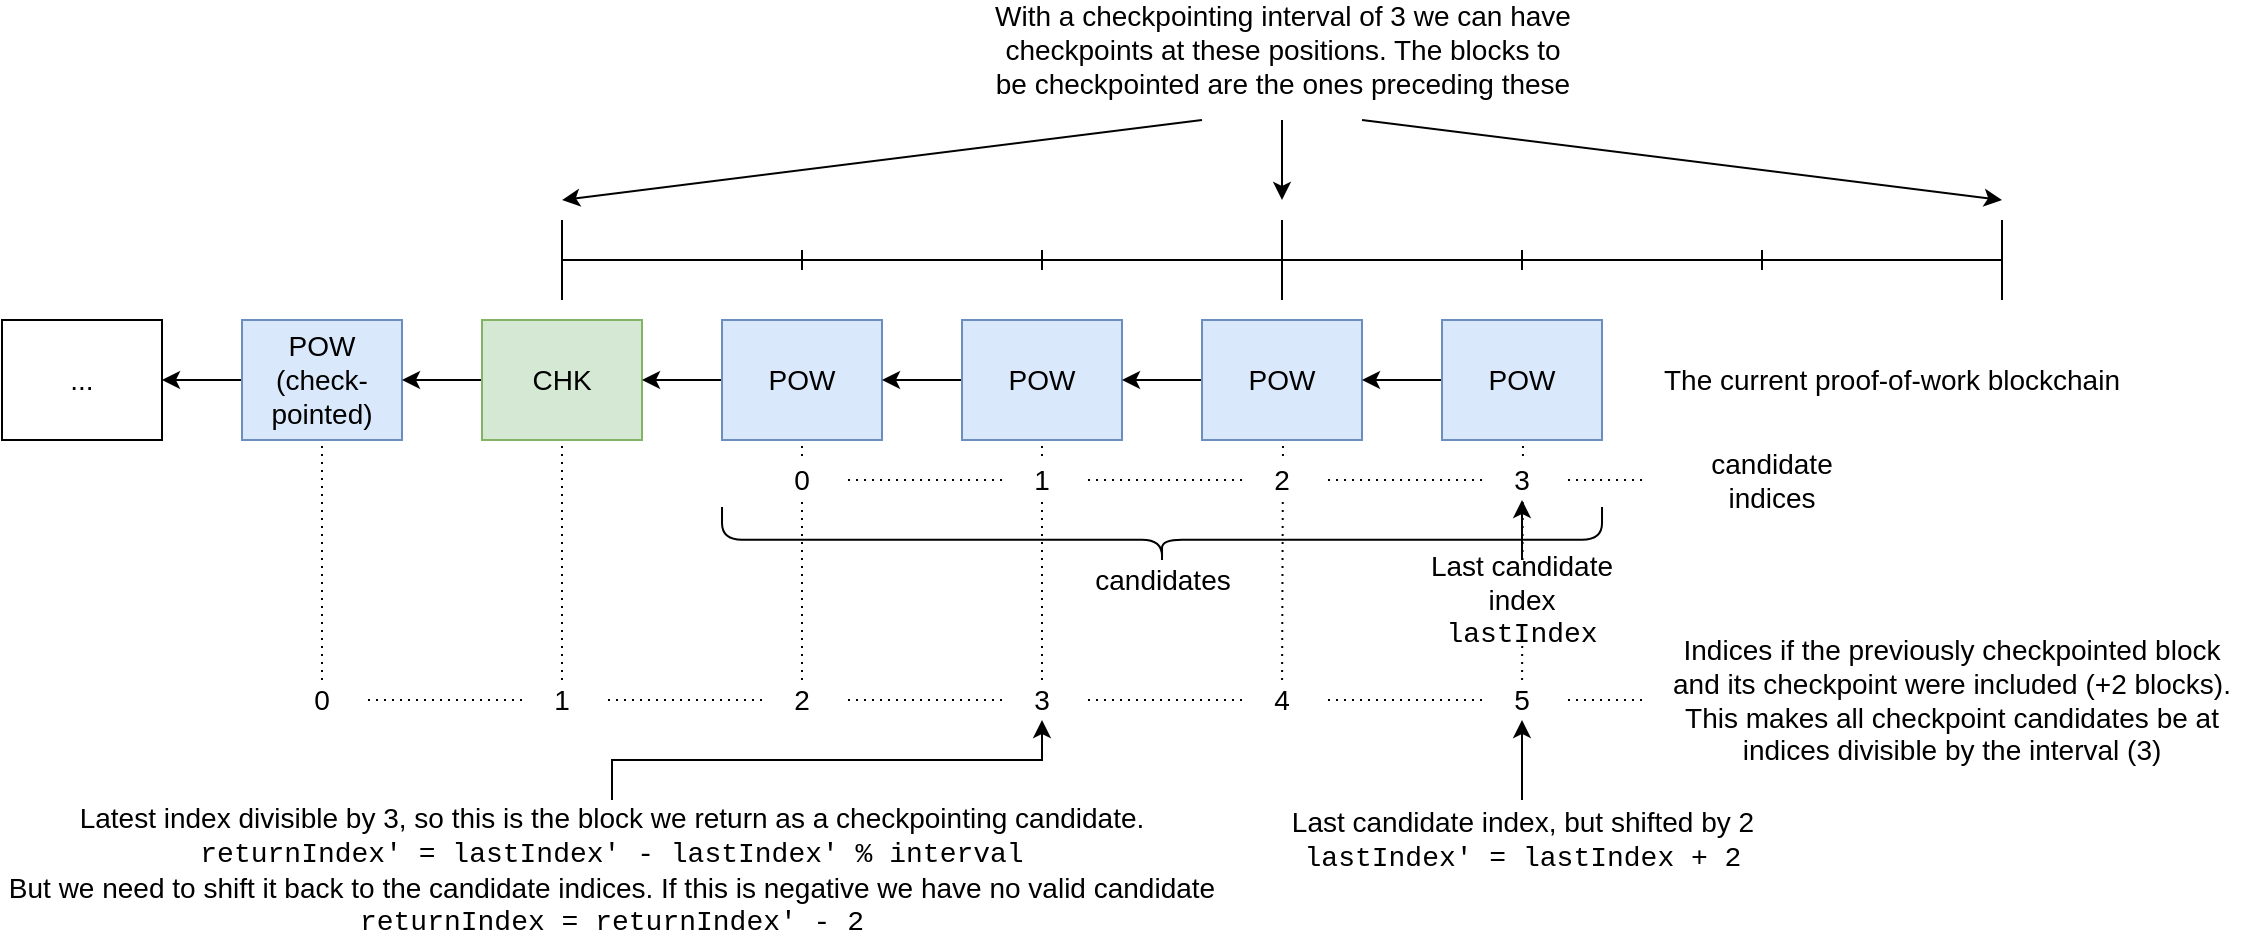 <mxfile version="14.6.9" type="device"><diagram id="LZnJ9g2oCcXKol6FtnPU" name="Page-1"><mxGraphModel dx="1599" dy="1081" grid="1" gridSize="10" guides="1" tooltips="1" connect="1" arrows="1" fold="1" page="1" pageScale="1" pageWidth="2000" pageHeight="2000" math="0" shadow="0"><root><mxCell id="0"/><mxCell id="1" parent="0"/><mxCell id="905rFgp5J2ZSDVJU5pUp-73" value="" style="endArrow=none;dashed=1;html=1;dashPattern=1 3;strokeWidth=1;fontSize=14;entryX=1;entryY=0.5;entryDx=0;entryDy=0;" edge="1" parent="1" target="905rFgp5J2ZSDVJU5pUp-56"><mxGeometry width="50" height="50" relative="1" as="geometry"><mxPoint x="940" y="530" as="sourcePoint"/><mxPoint x="540" y="530" as="targetPoint"/></mxGeometry></mxCell><mxCell id="905rFgp5J2ZSDVJU5pUp-69" value="" style="endArrow=none;dashed=1;html=1;dashPattern=1 3;strokeWidth=1;fontSize=14;entryX=1;entryY=0.5;entryDx=0;entryDy=0;" edge="1" parent="1" target="905rFgp5J2ZSDVJU5pUp-23"><mxGeometry width="50" height="50" relative="1" as="geometry"><mxPoint x="940" y="420" as="sourcePoint"/><mxPoint x="710" y="580" as="targetPoint"/></mxGeometry></mxCell><mxCell id="905rFgp5J2ZSDVJU5pUp-60" value="" style="endArrow=none;dashed=1;html=1;dashPattern=1 3;strokeWidth=1;fontSize=14;entryX=0.5;entryY=1;entryDx=0;entryDy=0;" edge="1" parent="1" source="905rFgp5J2ZSDVJU5pUp-56" target="905rFgp5J2ZSDVJU5pUp-4"><mxGeometry width="50" height="50" relative="1" as="geometry"><mxPoint x="280" y="600" as="sourcePoint"/><mxPoint x="710" y="580" as="targetPoint"/></mxGeometry></mxCell><mxCell id="905rFgp5J2ZSDVJU5pUp-61" value="" style="endArrow=none;dashed=1;html=1;dashPattern=1 3;strokeWidth=1;fontSize=14;" edge="1" parent="1" source="905rFgp5J2ZSDVJU5pUp-54"><mxGeometry width="50" height="50" relative="1" as="geometry"><mxPoint x="400" y="600" as="sourcePoint"/><mxPoint x="400" y="400" as="targetPoint"/></mxGeometry></mxCell><mxCell id="905rFgp5J2ZSDVJU5pUp-62" value="" style="endArrow=none;dashed=1;html=1;dashPattern=1 3;strokeWidth=1;fontSize=14;" edge="1" parent="1" source="905rFgp5J2ZSDVJU5pUp-55"><mxGeometry width="50" height="50" relative="1" as="geometry"><mxPoint x="520" y="600" as="sourcePoint"/><mxPoint x="520" y="400" as="targetPoint"/></mxGeometry></mxCell><mxCell id="905rFgp5J2ZSDVJU5pUp-63" value="" style="endArrow=none;dashed=1;html=1;dashPattern=1 3;strokeWidth=1;fontSize=14;" edge="1" parent="1" source="905rFgp5J2ZSDVJU5pUp-57"><mxGeometry width="50" height="50" relative="1" as="geometry"><mxPoint x="639.5" y="760" as="sourcePoint"/><mxPoint x="640" y="400" as="targetPoint"/></mxGeometry></mxCell><mxCell id="905rFgp5J2ZSDVJU5pUp-64" value="" style="endArrow=none;dashed=1;html=1;dashPattern=1 3;strokeWidth=1;fontSize=14;" edge="1" parent="1" source="905rFgp5J2ZSDVJU5pUp-58"><mxGeometry width="50" height="50" relative="1" as="geometry"><mxPoint x="761" y="600" as="sourcePoint"/><mxPoint x="760.5" y="400" as="targetPoint"/></mxGeometry></mxCell><mxCell id="905rFgp5J2ZSDVJU5pUp-65" value="" style="endArrow=none;dashed=1;html=1;dashPattern=1 3;strokeWidth=1;fontSize=14;" edge="1" parent="1" source="905rFgp5J2ZSDVJU5pUp-59"><mxGeometry width="50" height="50" relative="1" as="geometry"><mxPoint x="881" y="600" as="sourcePoint"/><mxPoint x="880.5" y="400" as="targetPoint"/></mxGeometry></mxCell><mxCell id="905rFgp5J2ZSDVJU5pUp-25" value="" style="shape=curlyBracket;whiteSpace=wrap;html=1;rounded=1;rotation=-90;fontSize=14;size=0.5;" vertex="1" parent="1"><mxGeometry x="683.61" y="229.86" width="32.8" height="440" as="geometry"/></mxCell><mxCell id="905rFgp5J2ZSDVJU5pUp-3" style="edgeStyle=orthogonalEdgeStyle;rounded=0;orthogonalLoop=1;jettySize=auto;html=1;entryX=1;entryY=0.5;entryDx=0;entryDy=0;fontSize=14;" edge="1" parent="1" source="905rFgp5J2ZSDVJU5pUp-4"><mxGeometry relative="1" as="geometry"><mxPoint x="200" y="370" as="targetPoint"/></mxGeometry></mxCell><mxCell id="905rFgp5J2ZSDVJU5pUp-4" value="POW (check-pointed)" style="rounded=0;whiteSpace=wrap;html=1;fillColor=#dae8fc;strokeColor=#6c8ebf;fontSize=14;" vertex="1" parent="1"><mxGeometry x="240" y="340" width="80" height="60" as="geometry"/></mxCell><mxCell id="905rFgp5J2ZSDVJU5pUp-5" style="edgeStyle=orthogonalEdgeStyle;rounded=0;orthogonalLoop=1;jettySize=auto;html=1;entryX=1;entryY=0.5;entryDx=0;entryDy=0;fontSize=14;" edge="1" parent="1" source="905rFgp5J2ZSDVJU5pUp-6"><mxGeometry relative="1" as="geometry"><mxPoint x="320" y="370" as="targetPoint"/></mxGeometry></mxCell><mxCell id="905rFgp5J2ZSDVJU5pUp-6" value="CHK" style="rounded=0;whiteSpace=wrap;html=1;fillColor=#d5e8d4;strokeColor=#82b366;fontSize=14;" vertex="1" parent="1"><mxGeometry x="360" y="340" width="80" height="60" as="geometry"/></mxCell><mxCell id="905rFgp5J2ZSDVJU5pUp-7" style="edgeStyle=orthogonalEdgeStyle;rounded=0;orthogonalLoop=1;jettySize=auto;html=1;fontSize=14;" edge="1" parent="1" source="905rFgp5J2ZSDVJU5pUp-8"><mxGeometry relative="1" as="geometry"><mxPoint x="440" y="370" as="targetPoint"/></mxGeometry></mxCell><mxCell id="905rFgp5J2ZSDVJU5pUp-8" value="POW" style="rounded=0;whiteSpace=wrap;html=1;fillColor=#dae8fc;strokeColor=#6c8ebf;fontSize=14;" vertex="1" parent="1"><mxGeometry x="480" y="340" width="80" height="60" as="geometry"/></mxCell><mxCell id="905rFgp5J2ZSDVJU5pUp-9" style="edgeStyle=orthogonalEdgeStyle;rounded=0;orthogonalLoop=1;jettySize=auto;html=1;entryX=1;entryY=0.5;entryDx=0;entryDy=0;fontSize=14;" edge="1" parent="1" source="905rFgp5J2ZSDVJU5pUp-10" target="905rFgp5J2ZSDVJU5pUp-8"><mxGeometry relative="1" as="geometry"><mxPoint x="580" y="390" as="targetPoint"/></mxGeometry></mxCell><mxCell id="905rFgp5J2ZSDVJU5pUp-10" value="POW" style="rounded=0;whiteSpace=wrap;html=1;fillColor=#dae8fc;strokeColor=#6c8ebf;fontSize=14;" vertex="1" parent="1"><mxGeometry x="600" y="340" width="80" height="60" as="geometry"/></mxCell><mxCell id="905rFgp5J2ZSDVJU5pUp-13" value="..." style="rounded=0;whiteSpace=wrap;html=1;fontSize=14;" vertex="1" parent="1"><mxGeometry x="120" y="340" width="80" height="60" as="geometry"/></mxCell><mxCell id="905rFgp5J2ZSDVJU5pUp-14" style="edgeStyle=orthogonalEdgeStyle;rounded=0;orthogonalLoop=1;jettySize=auto;html=1;fontSize=14;" edge="1" parent="1" source="905rFgp5J2ZSDVJU5pUp-15"><mxGeometry relative="1" as="geometry"><mxPoint x="680" y="370" as="targetPoint"/></mxGeometry></mxCell><mxCell id="905rFgp5J2ZSDVJU5pUp-15" value="POW" style="rounded=0;whiteSpace=wrap;html=1;fillColor=#dae8fc;strokeColor=#6c8ebf;fontSize=14;" vertex="1" parent="1"><mxGeometry x="720" y="340" width="80" height="60" as="geometry"/></mxCell><mxCell id="905rFgp5J2ZSDVJU5pUp-16" style="edgeStyle=orthogonalEdgeStyle;rounded=0;orthogonalLoop=1;jettySize=auto;html=1;entryX=1;entryY=0.5;entryDx=0;entryDy=0;fontSize=14;" edge="1" parent="1" source="905rFgp5J2ZSDVJU5pUp-17" target="905rFgp5J2ZSDVJU5pUp-15"><mxGeometry relative="1" as="geometry"><mxPoint x="820" y="390" as="targetPoint"/></mxGeometry></mxCell><mxCell id="905rFgp5J2ZSDVJU5pUp-17" value="POW" style="rounded=0;whiteSpace=wrap;html=1;fillColor=#dae8fc;strokeColor=#6c8ebf;fontSize=14;" vertex="1" parent="1"><mxGeometry x="840" y="340" width="80" height="60" as="geometry"/></mxCell><mxCell id="905rFgp5J2ZSDVJU5pUp-19" value="candidates" style="text;html=1;strokeColor=none;align=center;verticalAlign=middle;whiteSpace=wrap;rounded=0;fontSize=14;fillColor=#ffffff;labelBackgroundColor=none;" vertex="1" parent="1"><mxGeometry x="650.5" y="460" width="99" height="20" as="geometry"/></mxCell><mxCell id="905rFgp5J2ZSDVJU5pUp-21" value="1" style="text;html=1;strokeColor=none;align=center;verticalAlign=middle;whiteSpace=wrap;rounded=0;fontSize=14;labelBackgroundColor=none;fillColor=#ffffff;" vertex="1" parent="1"><mxGeometry x="620" y="410" width="40" height="20" as="geometry"/></mxCell><mxCell id="905rFgp5J2ZSDVJU5pUp-22" value="2" style="text;html=1;strokeColor=none;align=center;verticalAlign=middle;whiteSpace=wrap;rounded=0;fontSize=14;labelBackgroundColor=none;fillColor=#ffffff;" vertex="1" parent="1"><mxGeometry x="740" y="410" width="40" height="20" as="geometry"/></mxCell><mxCell id="905rFgp5J2ZSDVJU5pUp-23" value="0" style="text;html=1;strokeColor=none;align=center;verticalAlign=middle;whiteSpace=wrap;rounded=0;fontSize=14;labelBackgroundColor=none;fillColor=#ffffff;" vertex="1" parent="1"><mxGeometry x="500" y="410" width="40" height="20" as="geometry"/></mxCell><mxCell id="905rFgp5J2ZSDVJU5pUp-26" value="3" style="text;html=1;strokeColor=none;align=center;verticalAlign=middle;whiteSpace=wrap;rounded=0;fontSize=14;labelBackgroundColor=none;fillColor=#ffffff;" vertex="1" parent="1"><mxGeometry x="860" y="410" width="40" height="20" as="geometry"/></mxCell><mxCell id="905rFgp5J2ZSDVJU5pUp-67" style="edgeStyle=orthogonalEdgeStyle;rounded=0;orthogonalLoop=1;jettySize=auto;html=1;fontSize=14;strokeWidth=1;" edge="1" parent="1" source="905rFgp5J2ZSDVJU5pUp-32" target="905rFgp5J2ZSDVJU5pUp-26"><mxGeometry relative="1" as="geometry"/></mxCell><mxCell id="905rFgp5J2ZSDVJU5pUp-32" value="&lt;div&gt;Last candidate index&lt;/div&gt;&lt;div&gt;&lt;font face=&quot;Courier New&quot;&gt;lastIndex&lt;/font&gt;&lt;br&gt;&lt;/div&gt;" style="text;html=1;strokeColor=none;align=center;verticalAlign=middle;whiteSpace=wrap;rounded=0;fontSize=14;labelBackgroundColor=none;fillColor=#ffffff;" vertex="1" parent="1"><mxGeometry x="815" y="460" width="130" height="40" as="geometry"/></mxCell><mxCell id="905rFgp5J2ZSDVJU5pUp-35" value="" style="shape=crossbar;whiteSpace=wrap;html=1;rounded=1;fontSize=14;" vertex="1" parent="1"><mxGeometry x="400" y="290" width="360" height="40" as="geometry"/></mxCell><mxCell id="905rFgp5J2ZSDVJU5pUp-36" value="" style="shape=crossbar;whiteSpace=wrap;html=1;rounded=1;fontSize=14;" vertex="1" parent="1"><mxGeometry x="520" y="305" width="120" height="10" as="geometry"/></mxCell><mxCell id="905rFgp5J2ZSDVJU5pUp-39" value="" style="shape=crossbar;whiteSpace=wrap;html=1;rounded=1;fontSize=14;" vertex="1" parent="1"><mxGeometry x="760" y="290" width="360" height="40" as="geometry"/></mxCell><mxCell id="905rFgp5J2ZSDVJU5pUp-40" value="" style="shape=crossbar;whiteSpace=wrap;html=1;rounded=1;fontSize=14;" vertex="1" parent="1"><mxGeometry x="880" y="305" width="120" height="10" as="geometry"/></mxCell><mxCell id="905rFgp5J2ZSDVJU5pUp-43" value="With a checkpointing interval of 3 we can have checkpoints at these positions. The blocks to be checkpointed are the ones preceding these" style="text;html=1;strokeColor=none;fillColor=none;align=center;verticalAlign=middle;whiteSpace=wrap;rounded=0;fontSize=14;" vertex="1" parent="1"><mxGeometry x="610.62" y="180" width="298.75" height="50" as="geometry"/></mxCell><mxCell id="905rFgp5J2ZSDVJU5pUp-46" value="" style="endArrow=classic;html=1;fontSize=14;" edge="1" parent="1"><mxGeometry width="50" height="50" relative="1" as="geometry"><mxPoint x="720" y="240" as="sourcePoint"/><mxPoint x="400" y="280" as="targetPoint"/></mxGeometry></mxCell><mxCell id="905rFgp5J2ZSDVJU5pUp-47" value="" style="endArrow=classic;html=1;fontSize=14;" edge="1" parent="1"><mxGeometry width="50" height="50" relative="1" as="geometry"><mxPoint x="800" y="240" as="sourcePoint"/><mxPoint x="1120" y="280" as="targetPoint"/></mxGeometry></mxCell><mxCell id="905rFgp5J2ZSDVJU5pUp-49" value="" style="endArrow=classic;html=1;fontSize=14;" edge="1" parent="1"><mxGeometry width="50" height="50" relative="1" as="geometry"><mxPoint x="760" y="240" as="sourcePoint"/><mxPoint x="760" y="280" as="targetPoint"/></mxGeometry></mxCell><mxCell id="905rFgp5J2ZSDVJU5pUp-54" value="1" style="text;html=1;strokeColor=none;align=center;verticalAlign=middle;whiteSpace=wrap;rounded=0;fontSize=14;labelBackgroundColor=none;fillColor=#ffffff;" vertex="1" parent="1"><mxGeometry x="380" y="520" width="40" height="20" as="geometry"/></mxCell><mxCell id="905rFgp5J2ZSDVJU5pUp-55" value="2" style="text;html=1;strokeColor=none;align=center;verticalAlign=middle;whiteSpace=wrap;rounded=0;fontSize=14;labelBackgroundColor=none;fillColor=#ffffff;" vertex="1" parent="1"><mxGeometry x="500" y="520" width="40" height="20" as="geometry"/></mxCell><mxCell id="905rFgp5J2ZSDVJU5pUp-57" value="3" style="text;html=1;strokeColor=none;align=center;verticalAlign=middle;whiteSpace=wrap;rounded=0;fontSize=14;labelBackgroundColor=none;fillColor=#ffffff;" vertex="1" parent="1"><mxGeometry x="620" y="520" width="40" height="20" as="geometry"/></mxCell><mxCell id="905rFgp5J2ZSDVJU5pUp-58" value="4" style="text;html=1;strokeColor=none;align=center;verticalAlign=middle;whiteSpace=wrap;rounded=0;fontSize=14;labelBackgroundColor=none;fillColor=#ffffff;" vertex="1" parent="1"><mxGeometry x="740" y="520" width="40" height="20" as="geometry"/></mxCell><mxCell id="905rFgp5J2ZSDVJU5pUp-59" value="5" style="text;html=1;strokeColor=none;align=center;verticalAlign=middle;whiteSpace=wrap;rounded=0;fontSize=14;labelBackgroundColor=none;fillColor=#ffffff;" vertex="1" parent="1"><mxGeometry x="860" y="520" width="40" height="20" as="geometry"/></mxCell><mxCell id="905rFgp5J2ZSDVJU5pUp-56" value="0" style="text;html=1;strokeColor=none;align=center;verticalAlign=middle;whiteSpace=wrap;rounded=0;fontSize=14;labelBackgroundColor=none;fillColor=#ffffff;" vertex="1" parent="1"><mxGeometry x="260" y="520" width="40" height="20" as="geometry"/></mxCell><mxCell id="905rFgp5J2ZSDVJU5pUp-68" value="candidate indices" style="text;html=1;strokeColor=none;align=center;verticalAlign=middle;whiteSpace=wrap;rounded=0;shadow=0;labelBackgroundColor=none;sketch=0;fontSize=14;fillColor=#ffffff;" vertex="1" parent="1"><mxGeometry x="950" y="410" width="110" height="20" as="geometry"/></mxCell><mxCell id="905rFgp5J2ZSDVJU5pUp-74" value="Indices if the previously checkpointed block and its checkpoint were included (+2 blocks). This makes all checkpoint candidates be at indices divisible by the interval (3)" style="text;html=1;strokeColor=none;align=center;verticalAlign=middle;whiteSpace=wrap;rounded=0;shadow=0;labelBackgroundColor=none;sketch=0;fontSize=14;fillColor=#ffffff;" vertex="1" parent="1"><mxGeometry x="950" y="505" width="290" height="50" as="geometry"/></mxCell><mxCell id="905rFgp5J2ZSDVJU5pUp-78" style="edgeStyle=orthogonalEdgeStyle;rounded=0;orthogonalLoop=1;jettySize=auto;html=1;entryX=0.5;entryY=1;entryDx=0;entryDy=0;fontSize=14;strokeWidth=1;" edge="1" parent="1" source="905rFgp5J2ZSDVJU5pUp-77" target="905rFgp5J2ZSDVJU5pUp-57"><mxGeometry relative="1" as="geometry"/></mxCell><mxCell id="905rFgp5J2ZSDVJU5pUp-77" value="&lt;div&gt;Latest index divisible by 3, so this is the block we return as a checkpointing candidate.&lt;/div&gt;&lt;div&gt;&lt;font face=&quot;Courier New&quot;&gt;returnIndex' = lastIndex' - lastIndex' % interval&lt;/font&gt;&lt;/div&gt;&lt;div&gt;But we need to shift it back to the candidate indices. If this is negative we have no valid candidate&lt;/div&gt;&lt;div&gt;&lt;font face=&quot;Courier New&quot;&gt;returnIndex = returnIndex' - 2&lt;/font&gt;&lt;br&gt;&lt;/div&gt;" style="text;html=1;strokeColor=none;align=center;verticalAlign=middle;whiteSpace=wrap;rounded=0;fontSize=14;labelBackgroundColor=none;fillColor=#ffffff;" vertex="1" parent="1"><mxGeometry x="120" y="580" width="610" height="70" as="geometry"/></mxCell><mxCell id="905rFgp5J2ZSDVJU5pUp-80" style="edgeStyle=orthogonalEdgeStyle;rounded=0;orthogonalLoop=1;jettySize=auto;html=1;entryX=0.5;entryY=1;entryDx=0;entryDy=0;fontSize=14;strokeWidth=1;" edge="1" parent="1" source="905rFgp5J2ZSDVJU5pUp-79" target="905rFgp5J2ZSDVJU5pUp-59"><mxGeometry relative="1" as="geometry"/></mxCell><mxCell id="905rFgp5J2ZSDVJU5pUp-79" value="Last candidate index, but shifted by 2&lt;br&gt;&lt;div&gt;&lt;font face=&quot;Courier New&quot;&gt;lastIndex' = lastIndex + 2&lt;/font&gt;&lt;/div&gt;" style="text;html=1;strokeColor=none;align=center;verticalAlign=middle;whiteSpace=wrap;rounded=0;fontSize=14;labelBackgroundColor=none;fillColor=#ffffff;" vertex="1" parent="1"><mxGeometry x="762.5" y="580" width="235" height="40" as="geometry"/></mxCell><mxCell id="905rFgp5J2ZSDVJU5pUp-83" value="The current proof-of-work blockchain" style="text;html=1;strokeColor=none;fillColor=none;align=center;verticalAlign=middle;whiteSpace=wrap;rounded=0;shadow=0;labelBackgroundColor=none;sketch=0;fontSize=14;" vertex="1" parent="1"><mxGeometry x="945" y="360" width="240" height="20" as="geometry"/></mxCell></root></mxGraphModel></diagram></mxfile>